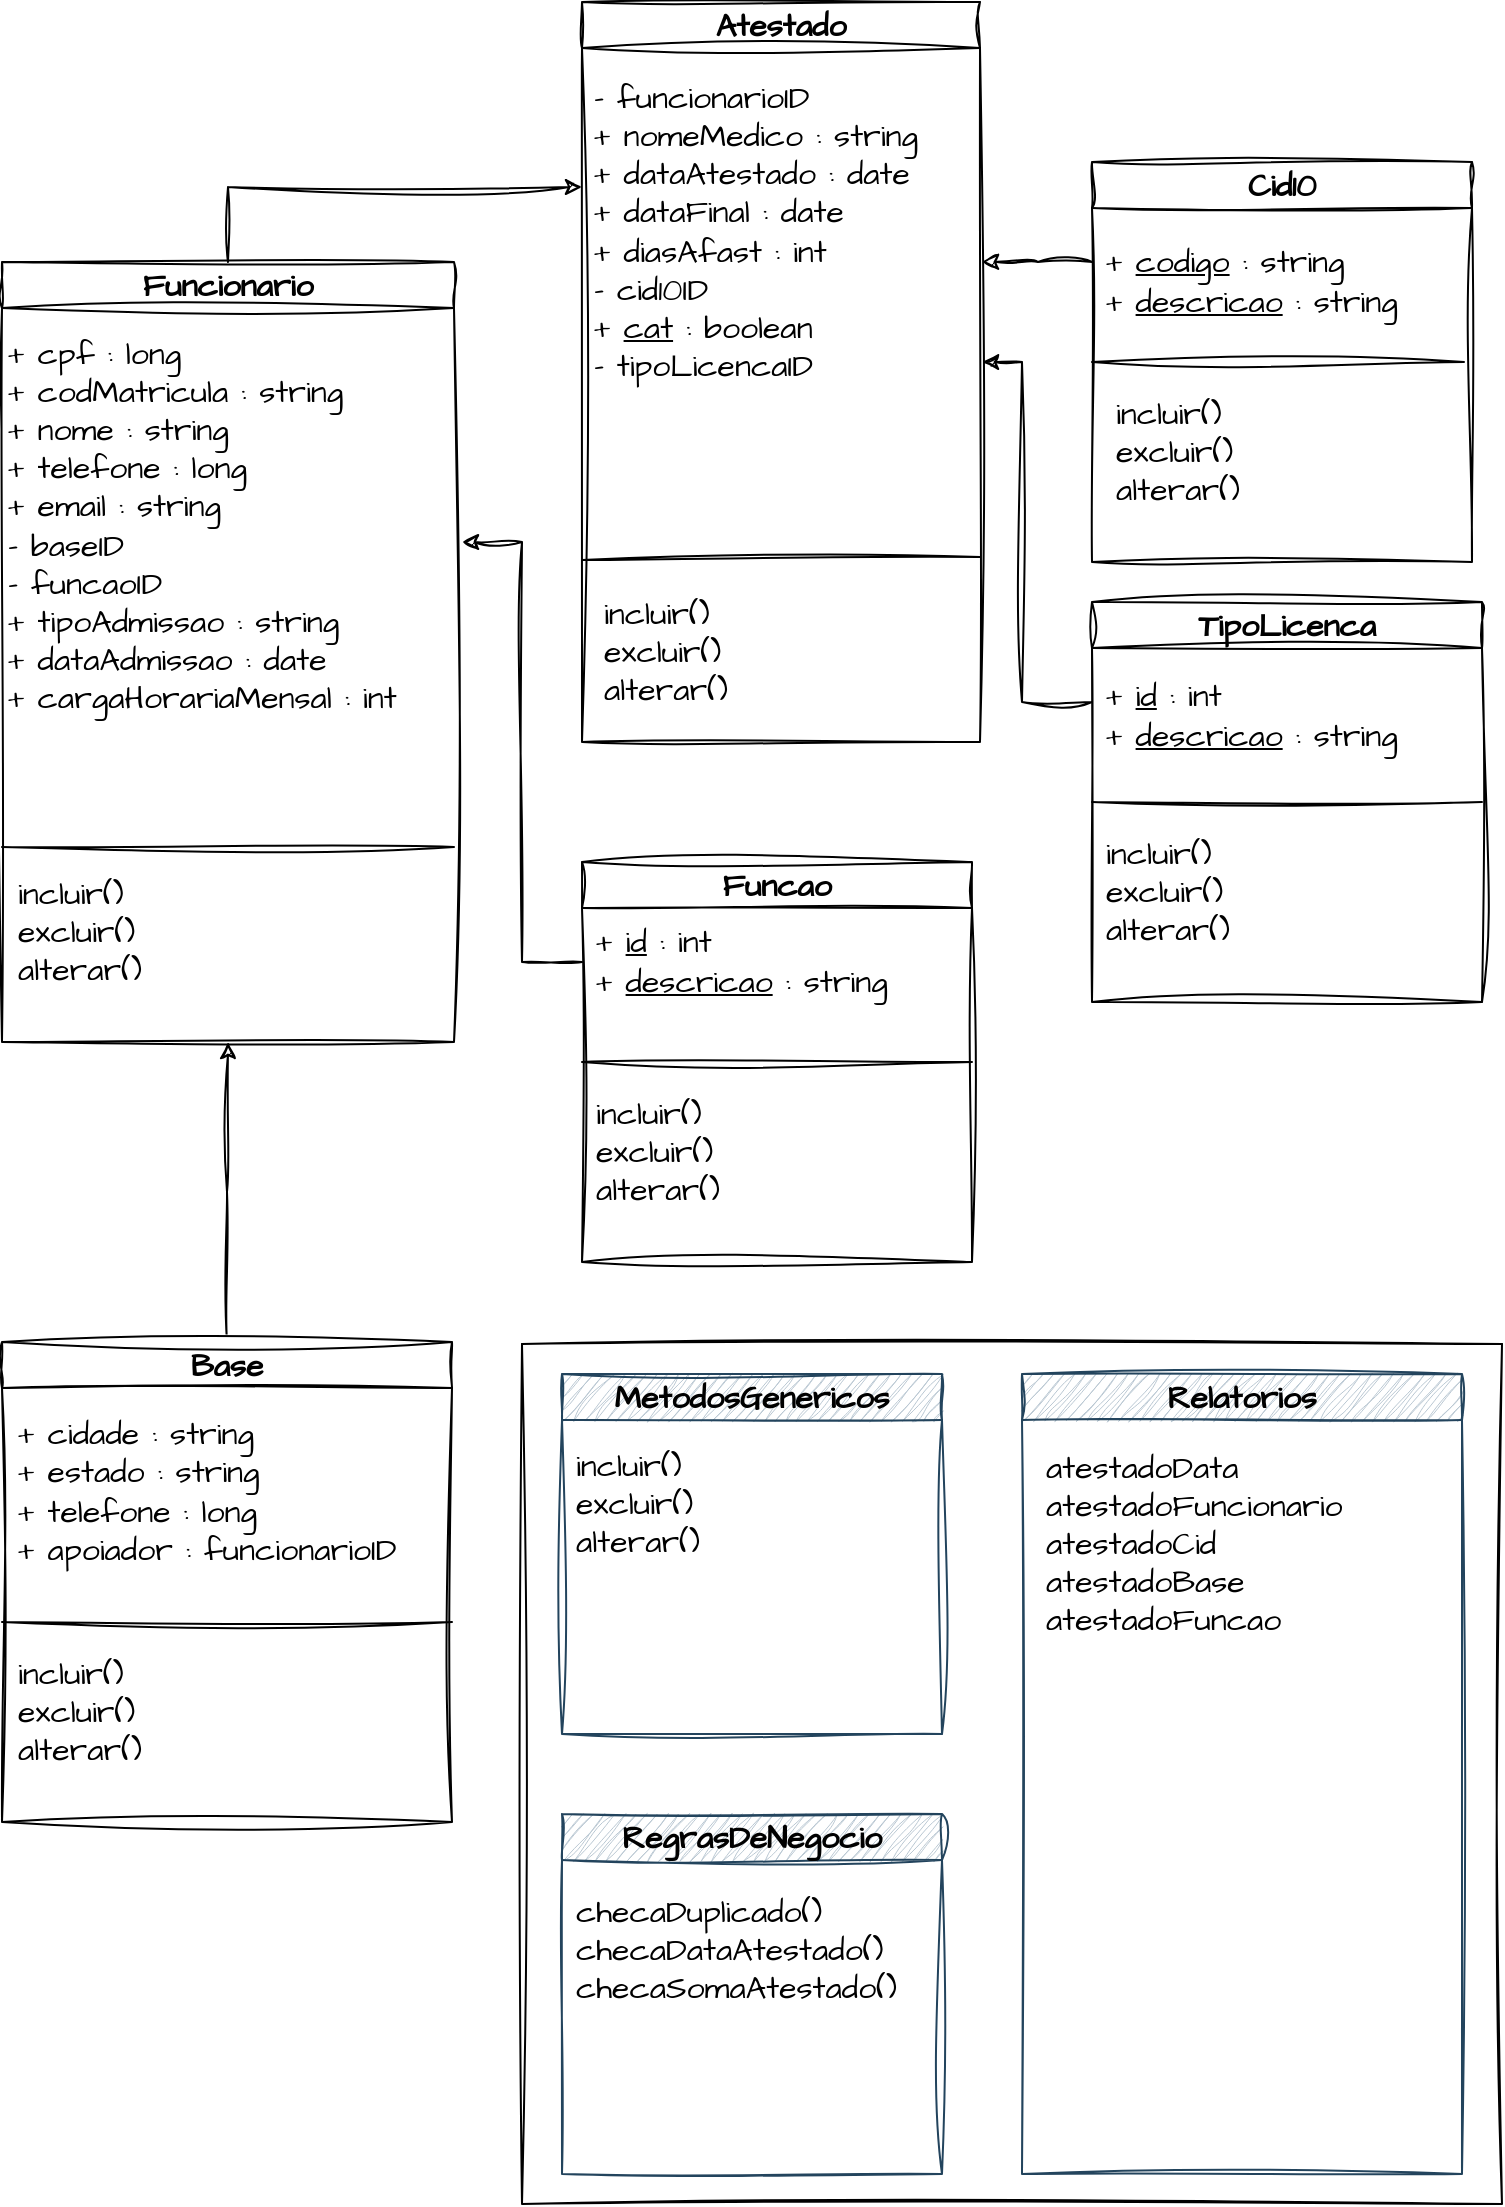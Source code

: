 <mxfile version="21.6.5" type="device">
  <diagram name="Página-1" id="7se4z26dx94i_YVs5O2G">
    <mxGraphModel dx="1780" dy="1535" grid="1" gridSize="10" guides="1" tooltips="1" connect="1" arrows="1" fold="1" page="1" pageScale="1" pageWidth="827" pageHeight="1169" math="0" shadow="0">
      <root>
        <mxCell id="0" />
        <mxCell id="1" parent="0" />
        <mxCell id="EczidAEKz68ecBzpt7t3-57" style="edgeStyle=orthogonalEdgeStyle;rounded=0;sketch=1;hachureGap=4;jiggle=2;curveFitting=1;orthogonalLoop=1;jettySize=auto;html=1;exitX=0;exitY=0.25;exitDx=0;exitDy=0;fontFamily=Architects Daughter;fontSource=https%3A%2F%2Ffonts.googleapis.com%2Fcss%3Ffamily%3DArchitects%2BDaughter;fontSize=16;" edge="1" parent="1" source="EczidAEKz68ecBzpt7t3-15">
          <mxGeometry relative="1" as="geometry">
            <mxPoint x="1370" y="169.905" as="targetPoint" />
          </mxGeometry>
        </mxCell>
        <mxCell id="EczidAEKz68ecBzpt7t3-15" value="Cid10" style="swimlane;whiteSpace=wrap;html=1;sketch=1;hachureGap=4;jiggle=2;curveFitting=1;fontFamily=Architects Daughter;fontSource=https%3A%2F%2Ffonts.googleapis.com%2Fcss%3Ffamily%3DArchitects%2BDaughter;fontSize=16;" vertex="1" parent="1">
          <mxGeometry x="1425" y="120" width="190" height="200" as="geometry" />
        </mxCell>
        <mxCell id="EczidAEKz68ecBzpt7t3-16" value="&lt;span style=&quot;font-size: 16px;&quot;&gt;+ &lt;u&gt;codigo&lt;/u&gt; : string&lt;br style=&quot;font-size: 16px;&quot;&gt;+ &lt;u&gt;descricao&lt;/u&gt; : string&lt;/span&gt;" style="text;html=1;align=left;verticalAlign=middle;resizable=0;points=[];autosize=1;strokeColor=none;fillColor=none;fontSize=16;fontFamily=Architects Daughter;" vertex="1" parent="EczidAEKz68ecBzpt7t3-15">
          <mxGeometry x="5" y="35" width="170" height="50" as="geometry" />
        </mxCell>
        <mxCell id="EczidAEKz68ecBzpt7t3-17" value="" style="endArrow=none;html=1;rounded=0;sketch=1;hachureGap=4;jiggle=2;curveFitting=1;fontFamily=Architects Daughter;fontSource=https%3A%2F%2Ffonts.googleapis.com%2Fcss%3Ffamily%3DArchitects%2BDaughter;fontSize=16;entryX=0;entryY=0.5;entryDx=0;entryDy=0;exitX=1;exitY=0.5;exitDx=0;exitDy=0;" edge="1" parent="EczidAEKz68ecBzpt7t3-15">
          <mxGeometry width="50" height="50" relative="1" as="geometry">
            <mxPoint x="186" y="100" as="sourcePoint" />
            <mxPoint y="100" as="targetPoint" />
          </mxGeometry>
        </mxCell>
        <mxCell id="EczidAEKz68ecBzpt7t3-18" value="incluir()&lt;br style=&quot;font-size: 16px;&quot;&gt;excluir()&lt;br style=&quot;font-size: 16px;&quot;&gt;alterar()" style="text;html=1;align=left;verticalAlign=middle;resizable=0;points=[];autosize=1;strokeColor=none;fillColor=none;fontSize=16;fontFamily=Architects Daughter;" vertex="1" parent="EczidAEKz68ecBzpt7t3-15">
          <mxGeometry x="10" y="110" width="90" height="70" as="geometry" />
        </mxCell>
        <mxCell id="EczidAEKz68ecBzpt7t3-41" style="edgeStyle=orthogonalEdgeStyle;rounded=0;sketch=1;hachureGap=4;jiggle=2;curveFitting=1;orthogonalLoop=1;jettySize=auto;html=1;exitX=0.5;exitY=0;exitDx=0;exitDy=0;entryX=0.5;entryY=1;entryDx=0;entryDy=0;fontFamily=Architects Daughter;fontSource=https%3A%2F%2Ffonts.googleapis.com%2Fcss%3Ffamily%3DArchitects%2BDaughter;fontSize=16;" edge="1" parent="1" source="EczidAEKz68ecBzpt7t3-19" target="EczidAEKz68ecBzpt7t3-8">
          <mxGeometry relative="1" as="geometry" />
        </mxCell>
        <mxCell id="EczidAEKz68ecBzpt7t3-19" value="Base" style="swimlane;whiteSpace=wrap;html=1;sketch=1;hachureGap=4;jiggle=2;curveFitting=1;fontFamily=Architects Daughter;fontSource=https%3A%2F%2Ffonts.googleapis.com%2Fcss%3Ffamily%3DArchitects%2BDaughter;fontSize=16;" vertex="1" parent="1">
          <mxGeometry x="880" y="710" width="225" height="240" as="geometry" />
        </mxCell>
        <mxCell id="EczidAEKz68ecBzpt7t3-21" value="" style="endArrow=none;html=1;rounded=0;sketch=1;hachureGap=4;jiggle=2;curveFitting=1;fontFamily=Architects Daughter;fontSource=https%3A%2F%2Ffonts.googleapis.com%2Fcss%3Ffamily%3DArchitects%2BDaughter;fontSize=16;entryX=0;entryY=0.5;entryDx=0;entryDy=0;" edge="1" parent="EczidAEKz68ecBzpt7t3-19">
          <mxGeometry width="50" height="50" relative="1" as="geometry">
            <mxPoint x="225" y="140" as="sourcePoint" />
            <mxPoint y="140" as="targetPoint" />
          </mxGeometry>
        </mxCell>
        <mxCell id="EczidAEKz68ecBzpt7t3-20" value="+ cidade : string&lt;br style=&quot;font-size: 16px;&quot;&gt;+ estado : string&lt;br style=&quot;font-size: 16px;&quot;&gt;+ telefone : long&lt;br style=&quot;font-size: 16px;&quot;&gt;+ apoiador : funcionarioID" style="text;html=1;align=left;verticalAlign=middle;resizable=0;points=[];autosize=1;strokeColor=none;fillColor=none;fontSize=16;fontFamily=Architects Daughter;" vertex="1" parent="EczidAEKz68ecBzpt7t3-19">
          <mxGeometry x="6" y="30" width="210" height="90" as="geometry" />
        </mxCell>
        <mxCell id="EczidAEKz68ecBzpt7t3-22" value="incluir()&lt;br style=&quot;font-size: 16px;&quot;&gt;excluir()&lt;br style=&quot;font-size: 16px;&quot;&gt;alterar()" style="text;html=1;align=left;verticalAlign=middle;resizable=0;points=[];autosize=1;strokeColor=none;fillColor=none;fontSize=16;fontFamily=Architects Daughter;" vertex="1" parent="EczidAEKz68ecBzpt7t3-19">
          <mxGeometry x="6" y="150" width="90" height="70" as="geometry" />
        </mxCell>
        <mxCell id="EczidAEKz68ecBzpt7t3-23" value="Atestado" style="swimlane;whiteSpace=wrap;html=1;sketch=1;hachureGap=4;jiggle=2;curveFitting=1;fontFamily=Architects Daughter;fontSource=https%3A%2F%2Ffonts.googleapis.com%2Fcss%3Ffamily%3DArchitects%2BDaughter;fontSize=16;" vertex="1" parent="1">
          <mxGeometry x="1170" y="40" width="199" height="370" as="geometry" />
        </mxCell>
        <mxCell id="EczidAEKz68ecBzpt7t3-24" value="" style="endArrow=none;html=1;rounded=0;sketch=1;hachureGap=4;jiggle=2;curveFitting=1;fontFamily=Architects Daughter;fontSource=https%3A%2F%2Ffonts.googleapis.com%2Fcss%3Ffamily%3DArchitects%2BDaughter;fontSize=16;entryX=0;entryY=0.5;entryDx=0;entryDy=0;exitX=1;exitY=0.75;exitDx=0;exitDy=0;" edge="1" parent="EczidAEKz68ecBzpt7t3-23" source="EczidAEKz68ecBzpt7t3-23">
          <mxGeometry width="50" height="50" relative="1" as="geometry">
            <mxPoint x="186" y="279" as="sourcePoint" />
            <mxPoint y="279" as="targetPoint" />
          </mxGeometry>
        </mxCell>
        <mxCell id="EczidAEKz68ecBzpt7t3-25" value="- funcionarioID&lt;br style=&quot;font-size: 16px;&quot;&gt;+ nomeMedico : string&lt;br style=&quot;font-size: 16px;&quot;&gt;+ dataAtestado : date&lt;br style=&quot;font-size: 16px;&quot;&gt;+ dataFinal : date&lt;br style=&quot;font-size: 16px;&quot;&gt;+ diasAfast : int&lt;br style=&quot;font-size: 16px;&quot;&gt;&lt;span style=&quot;font-size: 16px;&quot;&gt;- cid10ID&lt;br style=&quot;font-size: 16px;&quot;&gt;+ &lt;u style=&quot;font-size: 16px;&quot;&gt;cat&lt;/u&gt; : boolean&lt;/span&gt;&lt;br style=&quot;font-size: 16px;&quot;&gt;&lt;span style=&quot;font-size: 16px;&quot;&gt;- tipoLicencaID&lt;/span&gt;" style="text;html=1;align=left;verticalAlign=middle;resizable=0;points=[];autosize=1;strokeColor=none;fillColor=none;fontSize=16;fontFamily=Architects Daughter;" vertex="1" parent="EczidAEKz68ecBzpt7t3-23">
          <mxGeometry x="4" y="30" width="190" height="170" as="geometry" />
        </mxCell>
        <mxCell id="EczidAEKz68ecBzpt7t3-26" value="incluir()&lt;br style=&quot;font-size: 16px;&quot;&gt;excluir()&lt;br style=&quot;font-size: 16px;&quot;&gt;alterar()" style="text;html=1;align=left;verticalAlign=middle;resizable=0;points=[];autosize=1;strokeColor=none;fillColor=none;fontSize=16;fontFamily=Architects Daughter;" vertex="1" parent="EczidAEKz68ecBzpt7t3-23">
          <mxGeometry x="9" y="290" width="90" height="70" as="geometry" />
        </mxCell>
        <mxCell id="EczidAEKz68ecBzpt7t3-27" value="MetodosGenericos" style="swimlane;whiteSpace=wrap;html=1;sketch=1;hachureGap=4;jiggle=2;curveFitting=1;fontFamily=Architects Daughter;fontSource=https%3A%2F%2Ffonts.googleapis.com%2Fcss%3Ffamily%3DArchitects%2BDaughter;fontSize=16;fillColor=#bac8d3;strokeColor=#23445d;" vertex="1" parent="1">
          <mxGeometry x="1160" y="726" width="190" height="180" as="geometry" />
        </mxCell>
        <mxCell id="EczidAEKz68ecBzpt7t3-30" value="incluir()&lt;br style=&quot;font-size: 16px;&quot;&gt;excluir()&lt;br style=&quot;font-size: 16px;&quot;&gt;alterar()" style="text;html=1;align=left;verticalAlign=middle;resizable=0;points=[];autosize=1;strokeColor=none;fillColor=none;fontSize=16;fontFamily=Architects Daughter;" vertex="1" parent="EczidAEKz68ecBzpt7t3-27">
          <mxGeometry x="5" y="30" width="90" height="70" as="geometry" />
        </mxCell>
        <mxCell id="EczidAEKz68ecBzpt7t3-31" value="RegrasDeNegocio" style="swimlane;whiteSpace=wrap;html=1;sketch=1;hachureGap=4;jiggle=2;curveFitting=1;fontFamily=Architects Daughter;fontSource=https%3A%2F%2Ffonts.googleapis.com%2Fcss%3Ffamily%3DArchitects%2BDaughter;fontSize=16;fillColor=#bac8d3;strokeColor=#23445d;" vertex="1" parent="1">
          <mxGeometry x="1160" y="946" width="190" height="180" as="geometry" />
        </mxCell>
        <mxCell id="EczidAEKz68ecBzpt7t3-32" value="checaDuplicado()&lt;br style=&quot;font-size: 16px;&quot;&gt;checaDataAtestado()&lt;br style=&quot;font-size: 16px;&quot;&gt;checaSomaAtestado()" style="text;html=1;align=left;verticalAlign=middle;resizable=0;points=[];autosize=1;strokeColor=none;fillColor=none;fontSize=16;fontFamily=Architects Daughter;" vertex="1" parent="EczidAEKz68ecBzpt7t3-31">
          <mxGeometry x="5" y="33" width="180" height="70" as="geometry" />
        </mxCell>
        <mxCell id="EczidAEKz68ecBzpt7t3-33" value="Relatorios" style="swimlane;whiteSpace=wrap;html=1;sketch=1;hachureGap=4;jiggle=2;curveFitting=1;fontFamily=Architects Daughter;fontSource=https%3A%2F%2Ffonts.googleapis.com%2Fcss%3Ffamily%3DArchitects%2BDaughter;fontSize=16;fillColor=#bac8d3;strokeColor=#23445d;" vertex="1" parent="1">
          <mxGeometry x="1390" y="726" width="220" height="400" as="geometry" />
        </mxCell>
        <mxCell id="EczidAEKz68ecBzpt7t3-34" value="atestadoData&lt;br style=&quot;font-size: 16px;&quot;&gt;atestadoFuncionario&lt;br style=&quot;font-size: 16px;&quot;&gt;atestadoCid&lt;br style=&quot;font-size: 16px;&quot;&gt;atestadoBase&lt;br style=&quot;font-size: 16px;&quot;&gt;atestadoFuncao" style="text;html=1;align=left;verticalAlign=middle;resizable=0;points=[];autosize=1;strokeColor=none;fillColor=none;fontSize=16;fontFamily=Architects Daughter;" vertex="1" parent="EczidAEKz68ecBzpt7t3-33">
          <mxGeometry x="10" y="30" width="170" height="110" as="geometry" />
        </mxCell>
        <mxCell id="EczidAEKz68ecBzpt7t3-36" value="" style="group;fontSize=16;" vertex="1" connectable="0" parent="1">
          <mxGeometry x="895" y="170" width="226" height="390" as="geometry" />
        </mxCell>
        <mxCell id="EczidAEKz68ecBzpt7t3-8" value="Funcionario" style="swimlane;whiteSpace=wrap;html=1;sketch=1;hachureGap=4;jiggle=2;curveFitting=1;fontFamily=Architects Daughter;fontSource=https%3A%2F%2Ffonts.googleapis.com%2Fcss%3Ffamily%3DArchitects%2BDaughter;fontSize=16;" vertex="1" parent="EczidAEKz68ecBzpt7t3-36">
          <mxGeometry x="-15" width="226" height="390" as="geometry" />
        </mxCell>
        <mxCell id="EczidAEKz68ecBzpt7t3-9" value="+ cpf : long&lt;br style=&quot;font-size: 16px;&quot;&gt;+ codMatricula : string&lt;br style=&quot;font-size: 16px;&quot;&gt;+ nome : string&lt;br style=&quot;font-size: 16px;&quot;&gt;+ telefone : long&lt;br style=&quot;font-size: 16px;&quot;&gt;+ email : string&lt;br style=&quot;font-size: 16px;&quot;&gt;- baseID&lt;br style=&quot;font-size: 16px;&quot;&gt;- funcaoID&lt;br style=&quot;font-size: 16px;&quot;&gt;+ tipoAdmissao : string&lt;br style=&quot;font-size: 16px;&quot;&gt;+ dataAdmissao : date&lt;br style=&quot;font-size: 16px;&quot;&gt;+ cargaHorariaMensal : int" style="text;html=1;align=left;verticalAlign=middle;resizable=0;points=[];autosize=1;strokeColor=none;fillColor=none;fontSize=16;fontFamily=Architects Daughter;spacing=1;" vertex="1" parent="EczidAEKz68ecBzpt7t3-8">
          <mxGeometry x="2" y="32" width="220" height="200" as="geometry" />
        </mxCell>
        <mxCell id="EczidAEKz68ecBzpt7t3-14" value="incluir()&lt;br style=&quot;font-size: 16px;&quot;&gt;excluir()&lt;br style=&quot;font-size: 16px;&quot;&gt;alterar()" style="text;html=1;align=left;verticalAlign=middle;resizable=0;points=[];autosize=1;strokeColor=none;fillColor=none;fontSize=16;fontFamily=Architects Daughter;" vertex="1" parent="EczidAEKz68ecBzpt7t3-8">
          <mxGeometry x="6" y="300" width="90" height="70" as="geometry" />
        </mxCell>
        <mxCell id="EczidAEKz68ecBzpt7t3-13" value="" style="endArrow=none;html=1;rounded=0;sketch=1;hachureGap=4;jiggle=2;curveFitting=1;fontFamily=Architects Daughter;fontSource=https%3A%2F%2Ffonts.googleapis.com%2Fcss%3Ffamily%3DArchitects%2BDaughter;fontSize=16;entryX=0;entryY=0.75;entryDx=0;entryDy=0;exitX=1;exitY=0.75;exitDx=0;exitDy=0;" edge="1" parent="EczidAEKz68ecBzpt7t3-36" source="EczidAEKz68ecBzpt7t3-8" target="EczidAEKz68ecBzpt7t3-8">
          <mxGeometry width="50" height="50" relative="1" as="geometry">
            <mxPoint x="186" y="294" as="sourcePoint" />
            <mxPoint y="294" as="targetPoint" />
          </mxGeometry>
        </mxCell>
        <mxCell id="EczidAEKz68ecBzpt7t3-42" style="edgeStyle=orthogonalEdgeStyle;rounded=0;sketch=1;hachureGap=4;jiggle=2;curveFitting=1;orthogonalLoop=1;jettySize=auto;html=1;exitX=0.5;exitY=0;exitDx=0;exitDy=0;entryX=0;entryY=0.25;entryDx=0;entryDy=0;fontFamily=Architects Daughter;fontSource=https%3A%2F%2Ffonts.googleapis.com%2Fcss%3Ffamily%3DArchitects%2BDaughter;fontSize=16;" edge="1" parent="1" source="EczidAEKz68ecBzpt7t3-8" target="EczidAEKz68ecBzpt7t3-23">
          <mxGeometry relative="1" as="geometry" />
        </mxCell>
        <mxCell id="EczidAEKz68ecBzpt7t3-58" style="edgeStyle=orthogonalEdgeStyle;rounded=0;sketch=1;hachureGap=4;jiggle=2;curveFitting=1;orthogonalLoop=1;jettySize=auto;html=1;exitX=0;exitY=0.25;exitDx=0;exitDy=0;fontFamily=Architects Daughter;fontSource=https%3A%2F%2Ffonts.googleapis.com%2Fcss%3Ffamily%3DArchitects%2BDaughter;fontSize=16;" edge="1" parent="1" source="EczidAEKz68ecBzpt7t3-43">
          <mxGeometry relative="1" as="geometry">
            <mxPoint x="1370" y="220" as="targetPoint" />
            <Array as="points">
              <mxPoint x="1390" y="390" />
              <mxPoint x="1390" y="220" />
            </Array>
          </mxGeometry>
        </mxCell>
        <mxCell id="EczidAEKz68ecBzpt7t3-43" value="TipoLicenca" style="swimlane;whiteSpace=wrap;html=1;sketch=1;hachureGap=4;jiggle=2;curveFitting=1;fontFamily=Architects Daughter;fontSource=https%3A%2F%2Ffonts.googleapis.com%2Fcss%3Ffamily%3DArchitects%2BDaughter;fontSize=16;" vertex="1" parent="1">
          <mxGeometry x="1425" y="340" width="195" height="200" as="geometry" />
        </mxCell>
        <mxCell id="EczidAEKz68ecBzpt7t3-44" value="+ &lt;u&gt;id&lt;/u&gt; : int&lt;br&gt;+ &lt;u&gt;descricao&lt;/u&gt; : string" style="text;html=1;align=left;verticalAlign=middle;resizable=0;points=[];autosize=1;strokeColor=none;fillColor=none;fontSize=16;fontFamily=Architects Daughter;" vertex="1" parent="EczidAEKz68ecBzpt7t3-43">
          <mxGeometry x="5" y="32" width="170" height="50" as="geometry" />
        </mxCell>
        <mxCell id="EczidAEKz68ecBzpt7t3-45" value="" style="endArrow=none;html=1;rounded=0;sketch=1;hachureGap=4;jiggle=2;curveFitting=1;fontFamily=Architects Daughter;fontSource=https%3A%2F%2Ffonts.googleapis.com%2Fcss%3Ffamily%3DArchitects%2BDaughter;fontSize=16;entryX=0;entryY=0.5;entryDx=0;entryDy=0;" edge="1" parent="EczidAEKz68ecBzpt7t3-43">
          <mxGeometry width="50" height="50" relative="1" as="geometry">
            <mxPoint x="195" y="100" as="sourcePoint" />
            <mxPoint y="100" as="targetPoint" />
          </mxGeometry>
        </mxCell>
        <mxCell id="EczidAEKz68ecBzpt7t3-46" value="incluir()&lt;br style=&quot;font-size: 16px;&quot;&gt;excluir()&lt;br style=&quot;font-size: 16px;&quot;&gt;alterar()" style="text;html=1;align=left;verticalAlign=middle;resizable=0;points=[];autosize=1;strokeColor=none;fillColor=none;fontSize=16;fontFamily=Architects Daughter;" vertex="1" parent="EczidAEKz68ecBzpt7t3-43">
          <mxGeometry x="5" y="110" width="90" height="70" as="geometry" />
        </mxCell>
        <mxCell id="EczidAEKz68ecBzpt7t3-55" style="edgeStyle=orthogonalEdgeStyle;rounded=0;sketch=1;hachureGap=4;jiggle=2;curveFitting=1;orthogonalLoop=1;jettySize=auto;html=1;exitX=0;exitY=0.25;exitDx=0;exitDy=0;fontFamily=Architects Daughter;fontSource=https%3A%2F%2Ffonts.googleapis.com%2Fcss%3Ffamily%3DArchitects%2BDaughter;fontSize=16;" edge="1" parent="1" source="EczidAEKz68ecBzpt7t3-51">
          <mxGeometry relative="1" as="geometry">
            <mxPoint x="1110" y="310" as="targetPoint" />
            <Array as="points">
              <mxPoint x="1140" y="520" />
              <mxPoint x="1140" y="310" />
            </Array>
          </mxGeometry>
        </mxCell>
        <mxCell id="EczidAEKz68ecBzpt7t3-51" value="Funcao" style="swimlane;whiteSpace=wrap;html=1;sketch=1;hachureGap=4;jiggle=2;curveFitting=1;fontFamily=Architects Daughter;fontSource=https%3A%2F%2Ffonts.googleapis.com%2Fcss%3Ffamily%3DArchitects%2BDaughter;fontSize=16;" vertex="1" parent="1">
          <mxGeometry x="1170" y="470" width="195" height="200" as="geometry" />
        </mxCell>
        <mxCell id="EczidAEKz68ecBzpt7t3-52" value="+ &lt;u&gt;id&lt;/u&gt; : int&lt;br&gt;+ &lt;u&gt;descricao&lt;/u&gt; : string" style="text;html=1;align=left;verticalAlign=middle;resizable=0;points=[];autosize=1;strokeColor=none;fillColor=none;fontSize=16;fontFamily=Architects Daughter;" vertex="1" parent="EczidAEKz68ecBzpt7t3-51">
          <mxGeometry x="5" y="25" width="170" height="50" as="geometry" />
        </mxCell>
        <mxCell id="EczidAEKz68ecBzpt7t3-53" value="" style="endArrow=none;html=1;rounded=0;sketch=1;hachureGap=4;jiggle=2;curveFitting=1;fontFamily=Architects Daughter;fontSource=https%3A%2F%2Ffonts.googleapis.com%2Fcss%3Ffamily%3DArchitects%2BDaughter;fontSize=16;entryX=0;entryY=0.5;entryDx=0;entryDy=0;" edge="1" parent="EczidAEKz68ecBzpt7t3-51">
          <mxGeometry width="50" height="50" relative="1" as="geometry">
            <mxPoint x="195" y="100" as="sourcePoint" />
            <mxPoint y="100" as="targetPoint" />
          </mxGeometry>
        </mxCell>
        <mxCell id="EczidAEKz68ecBzpt7t3-54" value="incluir()&lt;br style=&quot;font-size: 16px;&quot;&gt;excluir()&lt;br style=&quot;font-size: 16px;&quot;&gt;alterar()" style="text;html=1;align=left;verticalAlign=middle;resizable=0;points=[];autosize=1;strokeColor=none;fillColor=none;fontSize=16;fontFamily=Architects Daughter;" vertex="1" parent="EczidAEKz68ecBzpt7t3-51">
          <mxGeometry x="5" y="110" width="90" height="70" as="geometry" />
        </mxCell>
        <mxCell id="EczidAEKz68ecBzpt7t3-62" value="" style="swimlane;startSize=0;sketch=1;hachureGap=4;jiggle=2;curveFitting=1;fontFamily=Architects Daughter;fontSource=https%3A%2F%2Ffonts.googleapis.com%2Fcss%3Ffamily%3DArchitects%2BDaughter;fontSize=20;" vertex="1" parent="1">
          <mxGeometry x="1140" y="711" width="490" height="430" as="geometry" />
        </mxCell>
      </root>
    </mxGraphModel>
  </diagram>
</mxfile>
